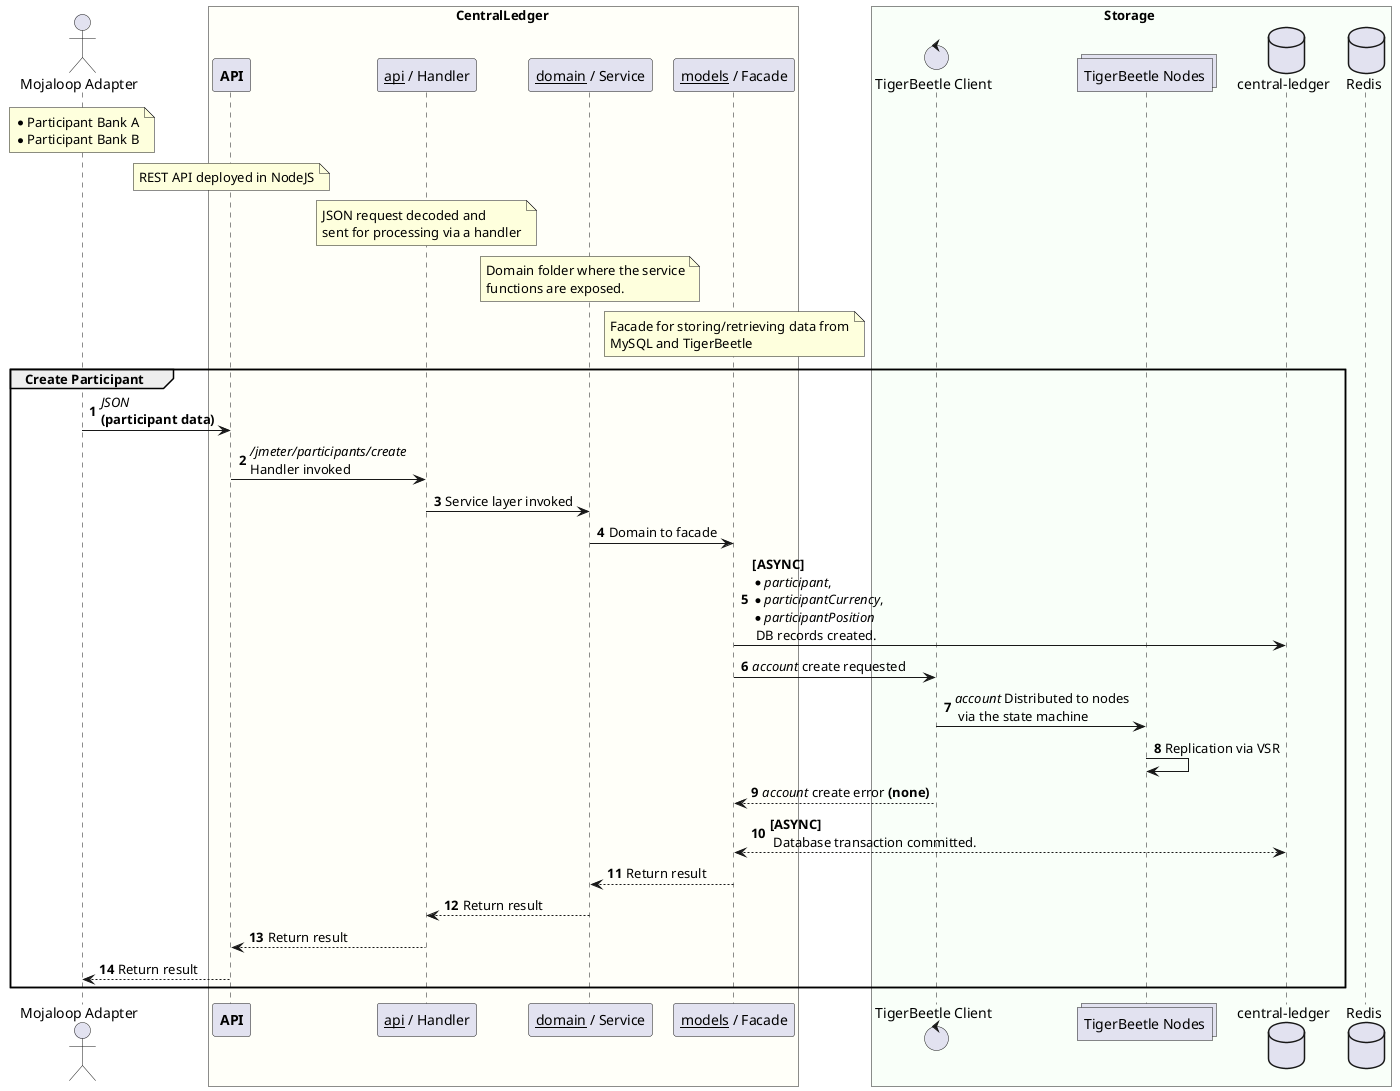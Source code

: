 @startuml

actor "Mojaloop Adapter" as dfsp
note over dfsp
    * Participant Bank A
    * Participant Bank B
end note

box CentralLedger #FFFFF9
    participant "**API**" as cl_api
    participant "__api__ / Handler" as cl_handler
    participant "__domain__ / Service" as cl_domain
    participant "__models__ / Facade" as cl_facade

    note over cl_api
        REST API deployed in NodeJS
    end note

    note over cl_handler
        JSON request decoded and
        sent for processing via a handler
    end note

    note over cl_domain
        Domain folder where the service
        functions are exposed.
    end note

    note over cl_facade
        Facade for storing/retrieving data from
        MySQL and TigerBeetle
    end note
end box

box Storage #F9FFF9
	control "TigerBeetle Client" as tb_client
	collections "TigerBeetle Nodes" as tb_nodes
	database "central-ledger" as cl_db
	database "Redis" as redis_cache
end box

autonumber
group Create Participant
    dfsp -> cl_api : //JSON// \n**(participant data)**
    cl_api -> cl_handler : ///jmeter/participants/create// \nHandler invoked
    cl_handler -> cl_domain : Service layer invoked
    cl_domain -> cl_facade : Domain to facade
    cl_facade -> cl_db : **[ASYNC]**\n*//participant//, \n*//participantCurrency//, \n*//participantPosition// \n DB records created.
    cl_facade -> tb_client : //account// create requested
    tb_client -> tb_nodes : //account// Distributed to nodes\n via the state machine
    tb_nodes -> tb_nodes : Replication via VSR
    tb_client --> cl_facade : //account// create error **(none)**
    cl_db <--> cl_facade : **[ASYNC]**\n Database transaction committed.
    cl_facade --> cl_domain : Return result
    cl_domain --> cl_handler : Return result
    cl_handler --> cl_api : Return result
    cl_api --> dfsp : Return result
end

@enduml
